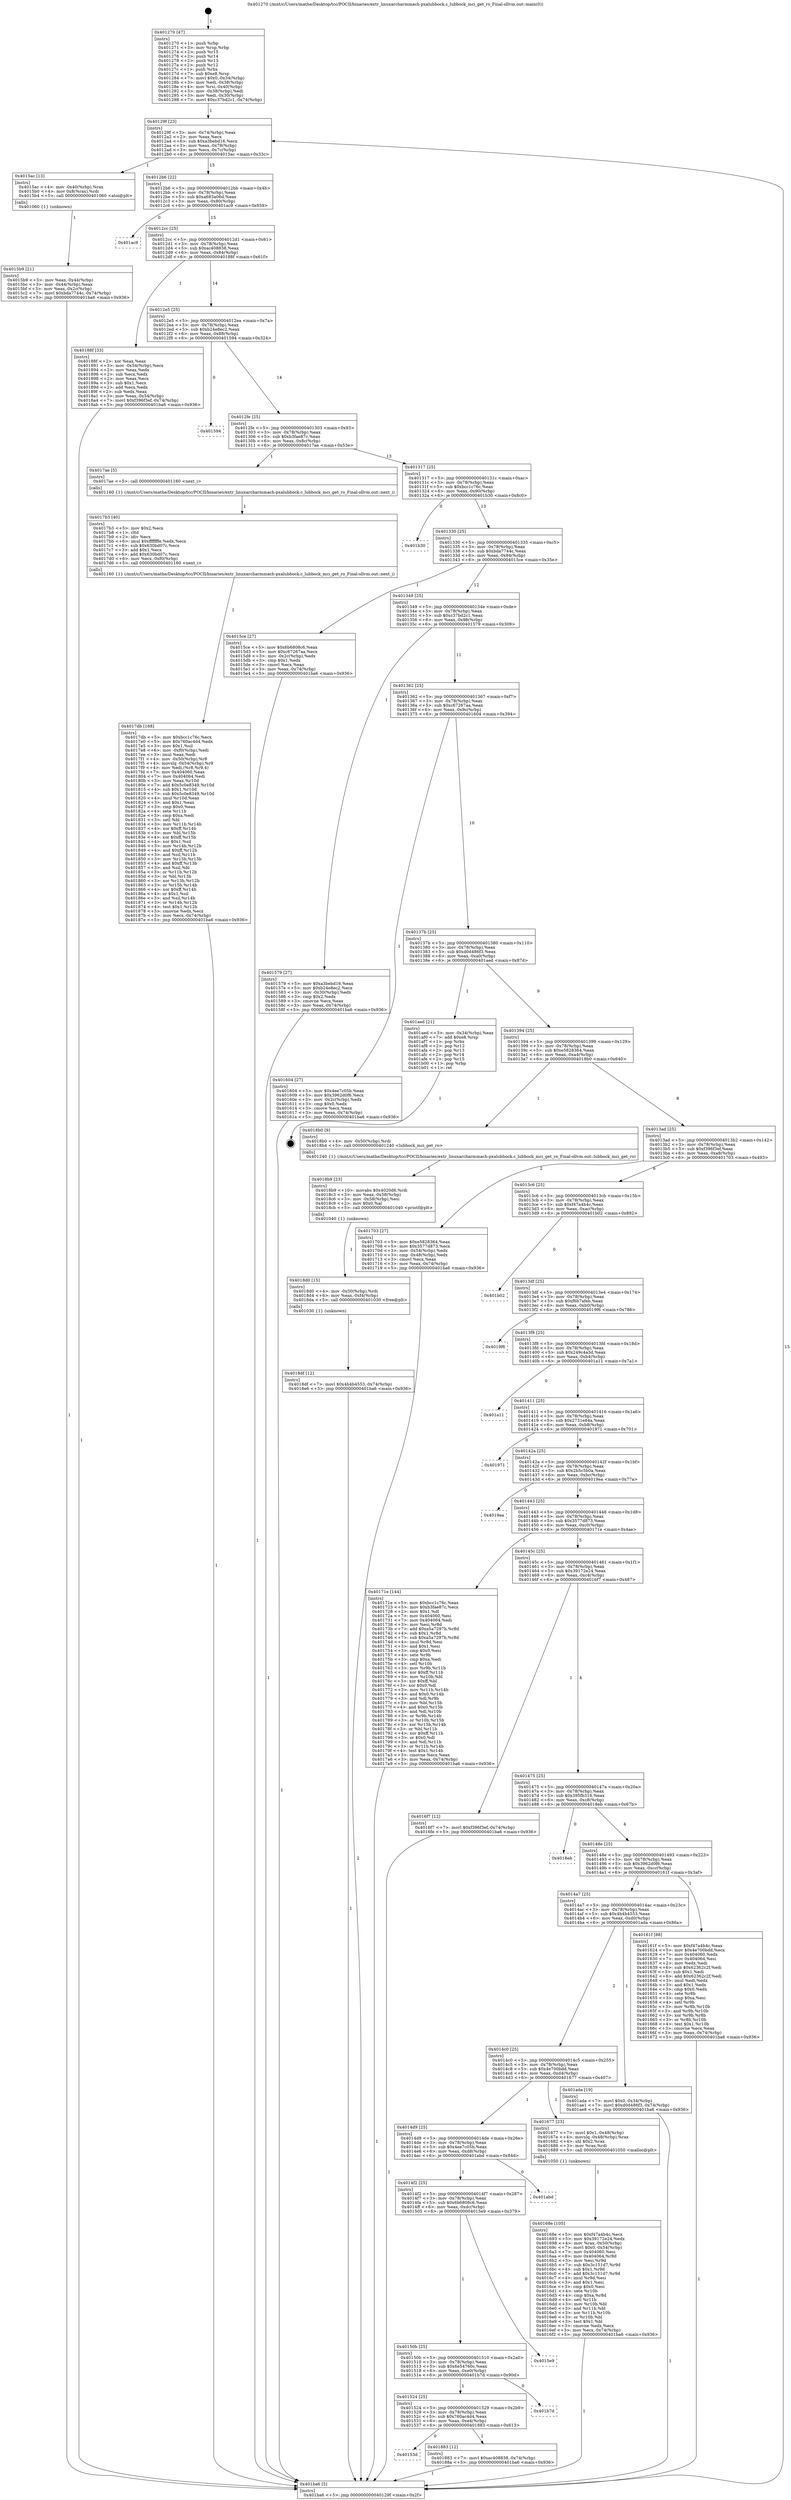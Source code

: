 digraph "0x401270" {
  label = "0x401270 (/mnt/c/Users/mathe/Desktop/tcc/POCII/binaries/extr_linuxarcharmmach-pxalubbock.c_lubbock_mci_get_ro_Final-ollvm.out::main(0))"
  labelloc = "t"
  node[shape=record]

  Entry [label="",width=0.3,height=0.3,shape=circle,fillcolor=black,style=filled]
  "0x40129f" [label="{
     0x40129f [23]\l
     | [instrs]\l
     &nbsp;&nbsp;0x40129f \<+3\>: mov -0x74(%rbp),%eax\l
     &nbsp;&nbsp;0x4012a2 \<+2\>: mov %eax,%ecx\l
     &nbsp;&nbsp;0x4012a4 \<+6\>: sub $0xa3bebd16,%ecx\l
     &nbsp;&nbsp;0x4012aa \<+3\>: mov %eax,-0x78(%rbp)\l
     &nbsp;&nbsp;0x4012ad \<+3\>: mov %ecx,-0x7c(%rbp)\l
     &nbsp;&nbsp;0x4012b0 \<+6\>: je 00000000004015ac \<main+0x33c\>\l
  }"]
  "0x4015ac" [label="{
     0x4015ac [13]\l
     | [instrs]\l
     &nbsp;&nbsp;0x4015ac \<+4\>: mov -0x40(%rbp),%rax\l
     &nbsp;&nbsp;0x4015b0 \<+4\>: mov 0x8(%rax),%rdi\l
     &nbsp;&nbsp;0x4015b4 \<+5\>: call 0000000000401060 \<atoi@plt\>\l
     | [calls]\l
     &nbsp;&nbsp;0x401060 \{1\} (unknown)\l
  }"]
  "0x4012b6" [label="{
     0x4012b6 [22]\l
     | [instrs]\l
     &nbsp;&nbsp;0x4012b6 \<+5\>: jmp 00000000004012bb \<main+0x4b\>\l
     &nbsp;&nbsp;0x4012bb \<+3\>: mov -0x78(%rbp),%eax\l
     &nbsp;&nbsp;0x4012be \<+5\>: sub $0xa683a06d,%eax\l
     &nbsp;&nbsp;0x4012c3 \<+3\>: mov %eax,-0x80(%rbp)\l
     &nbsp;&nbsp;0x4012c6 \<+6\>: je 0000000000401ac9 \<main+0x859\>\l
  }"]
  Exit [label="",width=0.3,height=0.3,shape=circle,fillcolor=black,style=filled,peripheries=2]
  "0x401ac9" [label="{
     0x401ac9\l
  }", style=dashed]
  "0x4012cc" [label="{
     0x4012cc [25]\l
     | [instrs]\l
     &nbsp;&nbsp;0x4012cc \<+5\>: jmp 00000000004012d1 \<main+0x61\>\l
     &nbsp;&nbsp;0x4012d1 \<+3\>: mov -0x78(%rbp),%eax\l
     &nbsp;&nbsp;0x4012d4 \<+5\>: sub $0xac408838,%eax\l
     &nbsp;&nbsp;0x4012d9 \<+6\>: mov %eax,-0x84(%rbp)\l
     &nbsp;&nbsp;0x4012df \<+6\>: je 000000000040188f \<main+0x61f\>\l
  }"]
  "0x4018df" [label="{
     0x4018df [12]\l
     | [instrs]\l
     &nbsp;&nbsp;0x4018df \<+7\>: movl $0x4b4b4553,-0x74(%rbp)\l
     &nbsp;&nbsp;0x4018e6 \<+5\>: jmp 0000000000401ba6 \<main+0x936\>\l
  }"]
  "0x40188f" [label="{
     0x40188f [33]\l
     | [instrs]\l
     &nbsp;&nbsp;0x40188f \<+2\>: xor %eax,%eax\l
     &nbsp;&nbsp;0x401891 \<+3\>: mov -0x54(%rbp),%ecx\l
     &nbsp;&nbsp;0x401894 \<+2\>: mov %eax,%edx\l
     &nbsp;&nbsp;0x401896 \<+2\>: sub %ecx,%edx\l
     &nbsp;&nbsp;0x401898 \<+2\>: mov %eax,%ecx\l
     &nbsp;&nbsp;0x40189a \<+3\>: sub $0x1,%ecx\l
     &nbsp;&nbsp;0x40189d \<+2\>: add %ecx,%edx\l
     &nbsp;&nbsp;0x40189f \<+2\>: sub %edx,%eax\l
     &nbsp;&nbsp;0x4018a1 \<+3\>: mov %eax,-0x54(%rbp)\l
     &nbsp;&nbsp;0x4018a4 \<+7\>: movl $0xf396f3ef,-0x74(%rbp)\l
     &nbsp;&nbsp;0x4018ab \<+5\>: jmp 0000000000401ba6 \<main+0x936\>\l
  }"]
  "0x4012e5" [label="{
     0x4012e5 [25]\l
     | [instrs]\l
     &nbsp;&nbsp;0x4012e5 \<+5\>: jmp 00000000004012ea \<main+0x7a\>\l
     &nbsp;&nbsp;0x4012ea \<+3\>: mov -0x78(%rbp),%eax\l
     &nbsp;&nbsp;0x4012ed \<+5\>: sub $0xb24e8ec2,%eax\l
     &nbsp;&nbsp;0x4012f2 \<+6\>: mov %eax,-0x88(%rbp)\l
     &nbsp;&nbsp;0x4012f8 \<+6\>: je 0000000000401594 \<main+0x324\>\l
  }"]
  "0x4018d0" [label="{
     0x4018d0 [15]\l
     | [instrs]\l
     &nbsp;&nbsp;0x4018d0 \<+4\>: mov -0x50(%rbp),%rdi\l
     &nbsp;&nbsp;0x4018d4 \<+6\>: mov %eax,-0xf4(%rbp)\l
     &nbsp;&nbsp;0x4018da \<+5\>: call 0000000000401030 \<free@plt\>\l
     | [calls]\l
     &nbsp;&nbsp;0x401030 \{1\} (unknown)\l
  }"]
  "0x401594" [label="{
     0x401594\l
  }", style=dashed]
  "0x4012fe" [label="{
     0x4012fe [25]\l
     | [instrs]\l
     &nbsp;&nbsp;0x4012fe \<+5\>: jmp 0000000000401303 \<main+0x93\>\l
     &nbsp;&nbsp;0x401303 \<+3\>: mov -0x78(%rbp),%eax\l
     &nbsp;&nbsp;0x401306 \<+5\>: sub $0xb3fae87c,%eax\l
     &nbsp;&nbsp;0x40130b \<+6\>: mov %eax,-0x8c(%rbp)\l
     &nbsp;&nbsp;0x401311 \<+6\>: je 00000000004017ae \<main+0x53e\>\l
  }"]
  "0x4018b9" [label="{
     0x4018b9 [23]\l
     | [instrs]\l
     &nbsp;&nbsp;0x4018b9 \<+10\>: movabs $0x4020d6,%rdi\l
     &nbsp;&nbsp;0x4018c3 \<+3\>: mov %eax,-0x58(%rbp)\l
     &nbsp;&nbsp;0x4018c6 \<+3\>: mov -0x58(%rbp),%esi\l
     &nbsp;&nbsp;0x4018c9 \<+2\>: mov $0x0,%al\l
     &nbsp;&nbsp;0x4018cb \<+5\>: call 0000000000401040 \<printf@plt\>\l
     | [calls]\l
     &nbsp;&nbsp;0x401040 \{1\} (unknown)\l
  }"]
  "0x4017ae" [label="{
     0x4017ae [5]\l
     | [instrs]\l
     &nbsp;&nbsp;0x4017ae \<+5\>: call 0000000000401160 \<next_i\>\l
     | [calls]\l
     &nbsp;&nbsp;0x401160 \{1\} (/mnt/c/Users/mathe/Desktop/tcc/POCII/binaries/extr_linuxarcharmmach-pxalubbock.c_lubbock_mci_get_ro_Final-ollvm.out::next_i)\l
  }"]
  "0x401317" [label="{
     0x401317 [25]\l
     | [instrs]\l
     &nbsp;&nbsp;0x401317 \<+5\>: jmp 000000000040131c \<main+0xac\>\l
     &nbsp;&nbsp;0x40131c \<+3\>: mov -0x78(%rbp),%eax\l
     &nbsp;&nbsp;0x40131f \<+5\>: sub $0xbcc1c76c,%eax\l
     &nbsp;&nbsp;0x401324 \<+6\>: mov %eax,-0x90(%rbp)\l
     &nbsp;&nbsp;0x40132a \<+6\>: je 0000000000401b30 \<main+0x8c0\>\l
  }"]
  "0x40153d" [label="{
     0x40153d\l
  }", style=dashed]
  "0x401b30" [label="{
     0x401b30\l
  }", style=dashed]
  "0x401330" [label="{
     0x401330 [25]\l
     | [instrs]\l
     &nbsp;&nbsp;0x401330 \<+5\>: jmp 0000000000401335 \<main+0xc5\>\l
     &nbsp;&nbsp;0x401335 \<+3\>: mov -0x78(%rbp),%eax\l
     &nbsp;&nbsp;0x401338 \<+5\>: sub $0xbda7744c,%eax\l
     &nbsp;&nbsp;0x40133d \<+6\>: mov %eax,-0x94(%rbp)\l
     &nbsp;&nbsp;0x401343 \<+6\>: je 00000000004015ce \<main+0x35e\>\l
  }"]
  "0x401883" [label="{
     0x401883 [12]\l
     | [instrs]\l
     &nbsp;&nbsp;0x401883 \<+7\>: movl $0xac408838,-0x74(%rbp)\l
     &nbsp;&nbsp;0x40188a \<+5\>: jmp 0000000000401ba6 \<main+0x936\>\l
  }"]
  "0x4015ce" [label="{
     0x4015ce [27]\l
     | [instrs]\l
     &nbsp;&nbsp;0x4015ce \<+5\>: mov $0x6b6808c6,%eax\l
     &nbsp;&nbsp;0x4015d3 \<+5\>: mov $0xc67267aa,%ecx\l
     &nbsp;&nbsp;0x4015d8 \<+3\>: mov -0x2c(%rbp),%edx\l
     &nbsp;&nbsp;0x4015db \<+3\>: cmp $0x1,%edx\l
     &nbsp;&nbsp;0x4015de \<+3\>: cmovl %ecx,%eax\l
     &nbsp;&nbsp;0x4015e1 \<+3\>: mov %eax,-0x74(%rbp)\l
     &nbsp;&nbsp;0x4015e4 \<+5\>: jmp 0000000000401ba6 \<main+0x936\>\l
  }"]
  "0x401349" [label="{
     0x401349 [25]\l
     | [instrs]\l
     &nbsp;&nbsp;0x401349 \<+5\>: jmp 000000000040134e \<main+0xde\>\l
     &nbsp;&nbsp;0x40134e \<+3\>: mov -0x78(%rbp),%eax\l
     &nbsp;&nbsp;0x401351 \<+5\>: sub $0xc37bd2c1,%eax\l
     &nbsp;&nbsp;0x401356 \<+6\>: mov %eax,-0x98(%rbp)\l
     &nbsp;&nbsp;0x40135c \<+6\>: je 0000000000401579 \<main+0x309\>\l
  }"]
  "0x401524" [label="{
     0x401524 [25]\l
     | [instrs]\l
     &nbsp;&nbsp;0x401524 \<+5\>: jmp 0000000000401529 \<main+0x2b9\>\l
     &nbsp;&nbsp;0x401529 \<+3\>: mov -0x78(%rbp),%eax\l
     &nbsp;&nbsp;0x40152c \<+5\>: sub $0x760ac4d4,%eax\l
     &nbsp;&nbsp;0x401531 \<+6\>: mov %eax,-0xe4(%rbp)\l
     &nbsp;&nbsp;0x401537 \<+6\>: je 0000000000401883 \<main+0x613\>\l
  }"]
  "0x401579" [label="{
     0x401579 [27]\l
     | [instrs]\l
     &nbsp;&nbsp;0x401579 \<+5\>: mov $0xa3bebd16,%eax\l
     &nbsp;&nbsp;0x40157e \<+5\>: mov $0xb24e8ec2,%ecx\l
     &nbsp;&nbsp;0x401583 \<+3\>: mov -0x30(%rbp),%edx\l
     &nbsp;&nbsp;0x401586 \<+3\>: cmp $0x2,%edx\l
     &nbsp;&nbsp;0x401589 \<+3\>: cmovne %ecx,%eax\l
     &nbsp;&nbsp;0x40158c \<+3\>: mov %eax,-0x74(%rbp)\l
     &nbsp;&nbsp;0x40158f \<+5\>: jmp 0000000000401ba6 \<main+0x936\>\l
  }"]
  "0x401362" [label="{
     0x401362 [25]\l
     | [instrs]\l
     &nbsp;&nbsp;0x401362 \<+5\>: jmp 0000000000401367 \<main+0xf7\>\l
     &nbsp;&nbsp;0x401367 \<+3\>: mov -0x78(%rbp),%eax\l
     &nbsp;&nbsp;0x40136a \<+5\>: sub $0xc67267aa,%eax\l
     &nbsp;&nbsp;0x40136f \<+6\>: mov %eax,-0x9c(%rbp)\l
     &nbsp;&nbsp;0x401375 \<+6\>: je 0000000000401604 \<main+0x394\>\l
  }"]
  "0x401ba6" [label="{
     0x401ba6 [5]\l
     | [instrs]\l
     &nbsp;&nbsp;0x401ba6 \<+5\>: jmp 000000000040129f \<main+0x2f\>\l
  }"]
  "0x401270" [label="{
     0x401270 [47]\l
     | [instrs]\l
     &nbsp;&nbsp;0x401270 \<+1\>: push %rbp\l
     &nbsp;&nbsp;0x401271 \<+3\>: mov %rsp,%rbp\l
     &nbsp;&nbsp;0x401274 \<+2\>: push %r15\l
     &nbsp;&nbsp;0x401276 \<+2\>: push %r14\l
     &nbsp;&nbsp;0x401278 \<+2\>: push %r13\l
     &nbsp;&nbsp;0x40127a \<+2\>: push %r12\l
     &nbsp;&nbsp;0x40127c \<+1\>: push %rbx\l
     &nbsp;&nbsp;0x40127d \<+7\>: sub $0xe8,%rsp\l
     &nbsp;&nbsp;0x401284 \<+7\>: movl $0x0,-0x34(%rbp)\l
     &nbsp;&nbsp;0x40128b \<+3\>: mov %edi,-0x38(%rbp)\l
     &nbsp;&nbsp;0x40128e \<+4\>: mov %rsi,-0x40(%rbp)\l
     &nbsp;&nbsp;0x401292 \<+3\>: mov -0x38(%rbp),%edi\l
     &nbsp;&nbsp;0x401295 \<+3\>: mov %edi,-0x30(%rbp)\l
     &nbsp;&nbsp;0x401298 \<+7\>: movl $0xc37bd2c1,-0x74(%rbp)\l
  }"]
  "0x4015b9" [label="{
     0x4015b9 [21]\l
     | [instrs]\l
     &nbsp;&nbsp;0x4015b9 \<+3\>: mov %eax,-0x44(%rbp)\l
     &nbsp;&nbsp;0x4015bc \<+3\>: mov -0x44(%rbp),%eax\l
     &nbsp;&nbsp;0x4015bf \<+3\>: mov %eax,-0x2c(%rbp)\l
     &nbsp;&nbsp;0x4015c2 \<+7\>: movl $0xbda7744c,-0x74(%rbp)\l
     &nbsp;&nbsp;0x4015c9 \<+5\>: jmp 0000000000401ba6 \<main+0x936\>\l
  }"]
  "0x401b7d" [label="{
     0x401b7d\l
  }", style=dashed]
  "0x401604" [label="{
     0x401604 [27]\l
     | [instrs]\l
     &nbsp;&nbsp;0x401604 \<+5\>: mov $0x4ee7c05b,%eax\l
     &nbsp;&nbsp;0x401609 \<+5\>: mov $0x3962d0f6,%ecx\l
     &nbsp;&nbsp;0x40160e \<+3\>: mov -0x2c(%rbp),%edx\l
     &nbsp;&nbsp;0x401611 \<+3\>: cmp $0x0,%edx\l
     &nbsp;&nbsp;0x401614 \<+3\>: cmove %ecx,%eax\l
     &nbsp;&nbsp;0x401617 \<+3\>: mov %eax,-0x74(%rbp)\l
     &nbsp;&nbsp;0x40161a \<+5\>: jmp 0000000000401ba6 \<main+0x936\>\l
  }"]
  "0x40137b" [label="{
     0x40137b [25]\l
     | [instrs]\l
     &nbsp;&nbsp;0x40137b \<+5\>: jmp 0000000000401380 \<main+0x110\>\l
     &nbsp;&nbsp;0x401380 \<+3\>: mov -0x78(%rbp),%eax\l
     &nbsp;&nbsp;0x401383 \<+5\>: sub $0xd0d486f3,%eax\l
     &nbsp;&nbsp;0x401388 \<+6\>: mov %eax,-0xa0(%rbp)\l
     &nbsp;&nbsp;0x40138e \<+6\>: je 0000000000401aed \<main+0x87d\>\l
  }"]
  "0x40150b" [label="{
     0x40150b [25]\l
     | [instrs]\l
     &nbsp;&nbsp;0x40150b \<+5\>: jmp 0000000000401510 \<main+0x2a0\>\l
     &nbsp;&nbsp;0x401510 \<+3\>: mov -0x78(%rbp),%eax\l
     &nbsp;&nbsp;0x401513 \<+5\>: sub $0x6e54760c,%eax\l
     &nbsp;&nbsp;0x401518 \<+6\>: mov %eax,-0xe0(%rbp)\l
     &nbsp;&nbsp;0x40151e \<+6\>: je 0000000000401b7d \<main+0x90d\>\l
  }"]
  "0x401aed" [label="{
     0x401aed [21]\l
     | [instrs]\l
     &nbsp;&nbsp;0x401aed \<+3\>: mov -0x34(%rbp),%eax\l
     &nbsp;&nbsp;0x401af0 \<+7\>: add $0xe8,%rsp\l
     &nbsp;&nbsp;0x401af7 \<+1\>: pop %rbx\l
     &nbsp;&nbsp;0x401af8 \<+2\>: pop %r12\l
     &nbsp;&nbsp;0x401afa \<+2\>: pop %r13\l
     &nbsp;&nbsp;0x401afc \<+2\>: pop %r14\l
     &nbsp;&nbsp;0x401afe \<+2\>: pop %r15\l
     &nbsp;&nbsp;0x401b00 \<+1\>: pop %rbp\l
     &nbsp;&nbsp;0x401b01 \<+1\>: ret\l
  }"]
  "0x401394" [label="{
     0x401394 [25]\l
     | [instrs]\l
     &nbsp;&nbsp;0x401394 \<+5\>: jmp 0000000000401399 \<main+0x129\>\l
     &nbsp;&nbsp;0x401399 \<+3\>: mov -0x78(%rbp),%eax\l
     &nbsp;&nbsp;0x40139c \<+5\>: sub $0xe5828364,%eax\l
     &nbsp;&nbsp;0x4013a1 \<+6\>: mov %eax,-0xa4(%rbp)\l
     &nbsp;&nbsp;0x4013a7 \<+6\>: je 00000000004018b0 \<main+0x640\>\l
  }"]
  "0x4015e9" [label="{
     0x4015e9\l
  }", style=dashed]
  "0x4018b0" [label="{
     0x4018b0 [9]\l
     | [instrs]\l
     &nbsp;&nbsp;0x4018b0 \<+4\>: mov -0x50(%rbp),%rdi\l
     &nbsp;&nbsp;0x4018b4 \<+5\>: call 0000000000401240 \<lubbock_mci_get_ro\>\l
     | [calls]\l
     &nbsp;&nbsp;0x401240 \{1\} (/mnt/c/Users/mathe/Desktop/tcc/POCII/binaries/extr_linuxarcharmmach-pxalubbock.c_lubbock_mci_get_ro_Final-ollvm.out::lubbock_mci_get_ro)\l
  }"]
  "0x4013ad" [label="{
     0x4013ad [25]\l
     | [instrs]\l
     &nbsp;&nbsp;0x4013ad \<+5\>: jmp 00000000004013b2 \<main+0x142\>\l
     &nbsp;&nbsp;0x4013b2 \<+3\>: mov -0x78(%rbp),%eax\l
     &nbsp;&nbsp;0x4013b5 \<+5\>: sub $0xf396f3ef,%eax\l
     &nbsp;&nbsp;0x4013ba \<+6\>: mov %eax,-0xa8(%rbp)\l
     &nbsp;&nbsp;0x4013c0 \<+6\>: je 0000000000401703 \<main+0x493\>\l
  }"]
  "0x4014f2" [label="{
     0x4014f2 [25]\l
     | [instrs]\l
     &nbsp;&nbsp;0x4014f2 \<+5\>: jmp 00000000004014f7 \<main+0x287\>\l
     &nbsp;&nbsp;0x4014f7 \<+3\>: mov -0x78(%rbp),%eax\l
     &nbsp;&nbsp;0x4014fa \<+5\>: sub $0x6b6808c6,%eax\l
     &nbsp;&nbsp;0x4014ff \<+6\>: mov %eax,-0xdc(%rbp)\l
     &nbsp;&nbsp;0x401505 \<+6\>: je 00000000004015e9 \<main+0x379\>\l
  }"]
  "0x401703" [label="{
     0x401703 [27]\l
     | [instrs]\l
     &nbsp;&nbsp;0x401703 \<+5\>: mov $0xe5828364,%eax\l
     &nbsp;&nbsp;0x401708 \<+5\>: mov $0x3577d873,%ecx\l
     &nbsp;&nbsp;0x40170d \<+3\>: mov -0x54(%rbp),%edx\l
     &nbsp;&nbsp;0x401710 \<+3\>: cmp -0x48(%rbp),%edx\l
     &nbsp;&nbsp;0x401713 \<+3\>: cmovl %ecx,%eax\l
     &nbsp;&nbsp;0x401716 \<+3\>: mov %eax,-0x74(%rbp)\l
     &nbsp;&nbsp;0x401719 \<+5\>: jmp 0000000000401ba6 \<main+0x936\>\l
  }"]
  "0x4013c6" [label="{
     0x4013c6 [25]\l
     | [instrs]\l
     &nbsp;&nbsp;0x4013c6 \<+5\>: jmp 00000000004013cb \<main+0x15b\>\l
     &nbsp;&nbsp;0x4013cb \<+3\>: mov -0x78(%rbp),%eax\l
     &nbsp;&nbsp;0x4013ce \<+5\>: sub $0xf47a4b4c,%eax\l
     &nbsp;&nbsp;0x4013d3 \<+6\>: mov %eax,-0xac(%rbp)\l
     &nbsp;&nbsp;0x4013d9 \<+6\>: je 0000000000401b02 \<main+0x892\>\l
  }"]
  "0x401abd" [label="{
     0x401abd\l
  }", style=dashed]
  "0x401b02" [label="{
     0x401b02\l
  }", style=dashed]
  "0x4013df" [label="{
     0x4013df [25]\l
     | [instrs]\l
     &nbsp;&nbsp;0x4013df \<+5\>: jmp 00000000004013e4 \<main+0x174\>\l
     &nbsp;&nbsp;0x4013e4 \<+3\>: mov -0x78(%rbp),%eax\l
     &nbsp;&nbsp;0x4013e7 \<+5\>: sub $0xf6b7afeb,%eax\l
     &nbsp;&nbsp;0x4013ec \<+6\>: mov %eax,-0xb0(%rbp)\l
     &nbsp;&nbsp;0x4013f2 \<+6\>: je 00000000004019f6 \<main+0x786\>\l
  }"]
  "0x4017db" [label="{
     0x4017db [168]\l
     | [instrs]\l
     &nbsp;&nbsp;0x4017db \<+5\>: mov $0xbcc1c76c,%ecx\l
     &nbsp;&nbsp;0x4017e0 \<+5\>: mov $0x760ac4d4,%edx\l
     &nbsp;&nbsp;0x4017e5 \<+3\>: mov $0x1,%sil\l
     &nbsp;&nbsp;0x4017e8 \<+6\>: mov -0xf0(%rbp),%edi\l
     &nbsp;&nbsp;0x4017ee \<+3\>: imul %eax,%edi\l
     &nbsp;&nbsp;0x4017f1 \<+4\>: mov -0x50(%rbp),%r8\l
     &nbsp;&nbsp;0x4017f5 \<+4\>: movslq -0x54(%rbp),%r9\l
     &nbsp;&nbsp;0x4017f9 \<+4\>: mov %edi,(%r8,%r9,4)\l
     &nbsp;&nbsp;0x4017fd \<+7\>: mov 0x404060,%eax\l
     &nbsp;&nbsp;0x401804 \<+7\>: mov 0x404064,%edi\l
     &nbsp;&nbsp;0x40180b \<+3\>: mov %eax,%r10d\l
     &nbsp;&nbsp;0x40180e \<+7\>: add $0x5c0e8349,%r10d\l
     &nbsp;&nbsp;0x401815 \<+4\>: sub $0x1,%r10d\l
     &nbsp;&nbsp;0x401819 \<+7\>: sub $0x5c0e8349,%r10d\l
     &nbsp;&nbsp;0x401820 \<+4\>: imul %r10d,%eax\l
     &nbsp;&nbsp;0x401824 \<+3\>: and $0x1,%eax\l
     &nbsp;&nbsp;0x401827 \<+3\>: cmp $0x0,%eax\l
     &nbsp;&nbsp;0x40182a \<+4\>: sete %r11b\l
     &nbsp;&nbsp;0x40182e \<+3\>: cmp $0xa,%edi\l
     &nbsp;&nbsp;0x401831 \<+3\>: setl %bl\l
     &nbsp;&nbsp;0x401834 \<+3\>: mov %r11b,%r14b\l
     &nbsp;&nbsp;0x401837 \<+4\>: xor $0xff,%r14b\l
     &nbsp;&nbsp;0x40183b \<+3\>: mov %bl,%r15b\l
     &nbsp;&nbsp;0x40183e \<+4\>: xor $0xff,%r15b\l
     &nbsp;&nbsp;0x401842 \<+4\>: xor $0x1,%sil\l
     &nbsp;&nbsp;0x401846 \<+3\>: mov %r14b,%r12b\l
     &nbsp;&nbsp;0x401849 \<+4\>: and $0xff,%r12b\l
     &nbsp;&nbsp;0x40184d \<+3\>: and %sil,%r11b\l
     &nbsp;&nbsp;0x401850 \<+3\>: mov %r15b,%r13b\l
     &nbsp;&nbsp;0x401853 \<+4\>: and $0xff,%r13b\l
     &nbsp;&nbsp;0x401857 \<+3\>: and %sil,%bl\l
     &nbsp;&nbsp;0x40185a \<+3\>: or %r11b,%r12b\l
     &nbsp;&nbsp;0x40185d \<+3\>: or %bl,%r13b\l
     &nbsp;&nbsp;0x401860 \<+3\>: xor %r13b,%r12b\l
     &nbsp;&nbsp;0x401863 \<+3\>: or %r15b,%r14b\l
     &nbsp;&nbsp;0x401866 \<+4\>: xor $0xff,%r14b\l
     &nbsp;&nbsp;0x40186a \<+4\>: or $0x1,%sil\l
     &nbsp;&nbsp;0x40186e \<+3\>: and %sil,%r14b\l
     &nbsp;&nbsp;0x401871 \<+3\>: or %r14b,%r12b\l
     &nbsp;&nbsp;0x401874 \<+4\>: test $0x1,%r12b\l
     &nbsp;&nbsp;0x401878 \<+3\>: cmovne %edx,%ecx\l
     &nbsp;&nbsp;0x40187b \<+3\>: mov %ecx,-0x74(%rbp)\l
     &nbsp;&nbsp;0x40187e \<+5\>: jmp 0000000000401ba6 \<main+0x936\>\l
  }"]
  "0x4019f6" [label="{
     0x4019f6\l
  }", style=dashed]
  "0x4013f8" [label="{
     0x4013f8 [25]\l
     | [instrs]\l
     &nbsp;&nbsp;0x4013f8 \<+5\>: jmp 00000000004013fd \<main+0x18d\>\l
     &nbsp;&nbsp;0x4013fd \<+3\>: mov -0x78(%rbp),%eax\l
     &nbsp;&nbsp;0x401400 \<+5\>: sub $0x249c4a3d,%eax\l
     &nbsp;&nbsp;0x401405 \<+6\>: mov %eax,-0xb4(%rbp)\l
     &nbsp;&nbsp;0x40140b \<+6\>: je 0000000000401a11 \<main+0x7a1\>\l
  }"]
  "0x4017b3" [label="{
     0x4017b3 [40]\l
     | [instrs]\l
     &nbsp;&nbsp;0x4017b3 \<+5\>: mov $0x2,%ecx\l
     &nbsp;&nbsp;0x4017b8 \<+1\>: cltd\l
     &nbsp;&nbsp;0x4017b9 \<+2\>: idiv %ecx\l
     &nbsp;&nbsp;0x4017bb \<+6\>: imul $0xfffffffe,%edx,%ecx\l
     &nbsp;&nbsp;0x4017c1 \<+6\>: sub $0x630bd07c,%ecx\l
     &nbsp;&nbsp;0x4017c7 \<+3\>: add $0x1,%ecx\l
     &nbsp;&nbsp;0x4017ca \<+6\>: add $0x630bd07c,%ecx\l
     &nbsp;&nbsp;0x4017d0 \<+6\>: mov %ecx,-0xf0(%rbp)\l
     &nbsp;&nbsp;0x4017d6 \<+5\>: call 0000000000401160 \<next_i\>\l
     | [calls]\l
     &nbsp;&nbsp;0x401160 \{1\} (/mnt/c/Users/mathe/Desktop/tcc/POCII/binaries/extr_linuxarcharmmach-pxalubbock.c_lubbock_mci_get_ro_Final-ollvm.out::next_i)\l
  }"]
  "0x401a11" [label="{
     0x401a11\l
  }", style=dashed]
  "0x401411" [label="{
     0x401411 [25]\l
     | [instrs]\l
     &nbsp;&nbsp;0x401411 \<+5\>: jmp 0000000000401416 \<main+0x1a6\>\l
     &nbsp;&nbsp;0x401416 \<+3\>: mov -0x78(%rbp),%eax\l
     &nbsp;&nbsp;0x401419 \<+5\>: sub $0x2731e84a,%eax\l
     &nbsp;&nbsp;0x40141e \<+6\>: mov %eax,-0xb8(%rbp)\l
     &nbsp;&nbsp;0x401424 \<+6\>: je 0000000000401971 \<main+0x701\>\l
  }"]
  "0x40168e" [label="{
     0x40168e [105]\l
     | [instrs]\l
     &nbsp;&nbsp;0x40168e \<+5\>: mov $0xf47a4b4c,%ecx\l
     &nbsp;&nbsp;0x401693 \<+5\>: mov $0x39172e24,%edx\l
     &nbsp;&nbsp;0x401698 \<+4\>: mov %rax,-0x50(%rbp)\l
     &nbsp;&nbsp;0x40169c \<+7\>: movl $0x0,-0x54(%rbp)\l
     &nbsp;&nbsp;0x4016a3 \<+7\>: mov 0x404060,%esi\l
     &nbsp;&nbsp;0x4016aa \<+8\>: mov 0x404064,%r8d\l
     &nbsp;&nbsp;0x4016b2 \<+3\>: mov %esi,%r9d\l
     &nbsp;&nbsp;0x4016b5 \<+7\>: sub $0x3c151d7,%r9d\l
     &nbsp;&nbsp;0x4016bc \<+4\>: sub $0x1,%r9d\l
     &nbsp;&nbsp;0x4016c0 \<+7\>: add $0x3c151d7,%r9d\l
     &nbsp;&nbsp;0x4016c7 \<+4\>: imul %r9d,%esi\l
     &nbsp;&nbsp;0x4016cb \<+3\>: and $0x1,%esi\l
     &nbsp;&nbsp;0x4016ce \<+3\>: cmp $0x0,%esi\l
     &nbsp;&nbsp;0x4016d1 \<+4\>: sete %r10b\l
     &nbsp;&nbsp;0x4016d5 \<+4\>: cmp $0xa,%r8d\l
     &nbsp;&nbsp;0x4016d9 \<+4\>: setl %r11b\l
     &nbsp;&nbsp;0x4016dd \<+3\>: mov %r10b,%bl\l
     &nbsp;&nbsp;0x4016e0 \<+3\>: and %r11b,%bl\l
     &nbsp;&nbsp;0x4016e3 \<+3\>: xor %r11b,%r10b\l
     &nbsp;&nbsp;0x4016e6 \<+3\>: or %r10b,%bl\l
     &nbsp;&nbsp;0x4016e9 \<+3\>: test $0x1,%bl\l
     &nbsp;&nbsp;0x4016ec \<+3\>: cmovne %edx,%ecx\l
     &nbsp;&nbsp;0x4016ef \<+3\>: mov %ecx,-0x74(%rbp)\l
     &nbsp;&nbsp;0x4016f2 \<+5\>: jmp 0000000000401ba6 \<main+0x936\>\l
  }"]
  "0x401971" [label="{
     0x401971\l
  }", style=dashed]
  "0x40142a" [label="{
     0x40142a [25]\l
     | [instrs]\l
     &nbsp;&nbsp;0x40142a \<+5\>: jmp 000000000040142f \<main+0x1bf\>\l
     &nbsp;&nbsp;0x40142f \<+3\>: mov -0x78(%rbp),%eax\l
     &nbsp;&nbsp;0x401432 \<+5\>: sub $0x2b5c5b0a,%eax\l
     &nbsp;&nbsp;0x401437 \<+6\>: mov %eax,-0xbc(%rbp)\l
     &nbsp;&nbsp;0x40143d \<+6\>: je 00000000004019ea \<main+0x77a\>\l
  }"]
  "0x4014d9" [label="{
     0x4014d9 [25]\l
     | [instrs]\l
     &nbsp;&nbsp;0x4014d9 \<+5\>: jmp 00000000004014de \<main+0x26e\>\l
     &nbsp;&nbsp;0x4014de \<+3\>: mov -0x78(%rbp),%eax\l
     &nbsp;&nbsp;0x4014e1 \<+5\>: sub $0x4ee7c05b,%eax\l
     &nbsp;&nbsp;0x4014e6 \<+6\>: mov %eax,-0xd8(%rbp)\l
     &nbsp;&nbsp;0x4014ec \<+6\>: je 0000000000401abd \<main+0x84d\>\l
  }"]
  "0x4019ea" [label="{
     0x4019ea\l
  }", style=dashed]
  "0x401443" [label="{
     0x401443 [25]\l
     | [instrs]\l
     &nbsp;&nbsp;0x401443 \<+5\>: jmp 0000000000401448 \<main+0x1d8\>\l
     &nbsp;&nbsp;0x401448 \<+3\>: mov -0x78(%rbp),%eax\l
     &nbsp;&nbsp;0x40144b \<+5\>: sub $0x3577d873,%eax\l
     &nbsp;&nbsp;0x401450 \<+6\>: mov %eax,-0xc0(%rbp)\l
     &nbsp;&nbsp;0x401456 \<+6\>: je 000000000040171e \<main+0x4ae\>\l
  }"]
  "0x401677" [label="{
     0x401677 [23]\l
     | [instrs]\l
     &nbsp;&nbsp;0x401677 \<+7\>: movl $0x1,-0x48(%rbp)\l
     &nbsp;&nbsp;0x40167e \<+4\>: movslq -0x48(%rbp),%rax\l
     &nbsp;&nbsp;0x401682 \<+4\>: shl $0x2,%rax\l
     &nbsp;&nbsp;0x401686 \<+3\>: mov %rax,%rdi\l
     &nbsp;&nbsp;0x401689 \<+5\>: call 0000000000401050 \<malloc@plt\>\l
     | [calls]\l
     &nbsp;&nbsp;0x401050 \{1\} (unknown)\l
  }"]
  "0x40171e" [label="{
     0x40171e [144]\l
     | [instrs]\l
     &nbsp;&nbsp;0x40171e \<+5\>: mov $0xbcc1c76c,%eax\l
     &nbsp;&nbsp;0x401723 \<+5\>: mov $0xb3fae87c,%ecx\l
     &nbsp;&nbsp;0x401728 \<+2\>: mov $0x1,%dl\l
     &nbsp;&nbsp;0x40172a \<+7\>: mov 0x404060,%esi\l
     &nbsp;&nbsp;0x401731 \<+7\>: mov 0x404064,%edi\l
     &nbsp;&nbsp;0x401738 \<+3\>: mov %esi,%r8d\l
     &nbsp;&nbsp;0x40173b \<+7\>: add $0xa5a7297b,%r8d\l
     &nbsp;&nbsp;0x401742 \<+4\>: sub $0x1,%r8d\l
     &nbsp;&nbsp;0x401746 \<+7\>: sub $0xa5a7297b,%r8d\l
     &nbsp;&nbsp;0x40174d \<+4\>: imul %r8d,%esi\l
     &nbsp;&nbsp;0x401751 \<+3\>: and $0x1,%esi\l
     &nbsp;&nbsp;0x401754 \<+3\>: cmp $0x0,%esi\l
     &nbsp;&nbsp;0x401757 \<+4\>: sete %r9b\l
     &nbsp;&nbsp;0x40175b \<+3\>: cmp $0xa,%edi\l
     &nbsp;&nbsp;0x40175e \<+4\>: setl %r10b\l
     &nbsp;&nbsp;0x401762 \<+3\>: mov %r9b,%r11b\l
     &nbsp;&nbsp;0x401765 \<+4\>: xor $0xff,%r11b\l
     &nbsp;&nbsp;0x401769 \<+3\>: mov %r10b,%bl\l
     &nbsp;&nbsp;0x40176c \<+3\>: xor $0xff,%bl\l
     &nbsp;&nbsp;0x40176f \<+3\>: xor $0x0,%dl\l
     &nbsp;&nbsp;0x401772 \<+3\>: mov %r11b,%r14b\l
     &nbsp;&nbsp;0x401775 \<+4\>: and $0x0,%r14b\l
     &nbsp;&nbsp;0x401779 \<+3\>: and %dl,%r9b\l
     &nbsp;&nbsp;0x40177c \<+3\>: mov %bl,%r15b\l
     &nbsp;&nbsp;0x40177f \<+4\>: and $0x0,%r15b\l
     &nbsp;&nbsp;0x401783 \<+3\>: and %dl,%r10b\l
     &nbsp;&nbsp;0x401786 \<+3\>: or %r9b,%r14b\l
     &nbsp;&nbsp;0x401789 \<+3\>: or %r10b,%r15b\l
     &nbsp;&nbsp;0x40178c \<+3\>: xor %r15b,%r14b\l
     &nbsp;&nbsp;0x40178f \<+3\>: or %bl,%r11b\l
     &nbsp;&nbsp;0x401792 \<+4\>: xor $0xff,%r11b\l
     &nbsp;&nbsp;0x401796 \<+3\>: or $0x0,%dl\l
     &nbsp;&nbsp;0x401799 \<+3\>: and %dl,%r11b\l
     &nbsp;&nbsp;0x40179c \<+3\>: or %r11b,%r14b\l
     &nbsp;&nbsp;0x40179f \<+4\>: test $0x1,%r14b\l
     &nbsp;&nbsp;0x4017a3 \<+3\>: cmovne %ecx,%eax\l
     &nbsp;&nbsp;0x4017a6 \<+3\>: mov %eax,-0x74(%rbp)\l
     &nbsp;&nbsp;0x4017a9 \<+5\>: jmp 0000000000401ba6 \<main+0x936\>\l
  }"]
  "0x40145c" [label="{
     0x40145c [25]\l
     | [instrs]\l
     &nbsp;&nbsp;0x40145c \<+5\>: jmp 0000000000401461 \<main+0x1f1\>\l
     &nbsp;&nbsp;0x401461 \<+3\>: mov -0x78(%rbp),%eax\l
     &nbsp;&nbsp;0x401464 \<+5\>: sub $0x39172e24,%eax\l
     &nbsp;&nbsp;0x401469 \<+6\>: mov %eax,-0xc4(%rbp)\l
     &nbsp;&nbsp;0x40146f \<+6\>: je 00000000004016f7 \<main+0x487\>\l
  }"]
  "0x4014c0" [label="{
     0x4014c0 [25]\l
     | [instrs]\l
     &nbsp;&nbsp;0x4014c0 \<+5\>: jmp 00000000004014c5 \<main+0x255\>\l
     &nbsp;&nbsp;0x4014c5 \<+3\>: mov -0x78(%rbp),%eax\l
     &nbsp;&nbsp;0x4014c8 \<+5\>: sub $0x4e700bdd,%eax\l
     &nbsp;&nbsp;0x4014cd \<+6\>: mov %eax,-0xd4(%rbp)\l
     &nbsp;&nbsp;0x4014d3 \<+6\>: je 0000000000401677 \<main+0x407\>\l
  }"]
  "0x4016f7" [label="{
     0x4016f7 [12]\l
     | [instrs]\l
     &nbsp;&nbsp;0x4016f7 \<+7\>: movl $0xf396f3ef,-0x74(%rbp)\l
     &nbsp;&nbsp;0x4016fe \<+5\>: jmp 0000000000401ba6 \<main+0x936\>\l
  }"]
  "0x401475" [label="{
     0x401475 [25]\l
     | [instrs]\l
     &nbsp;&nbsp;0x401475 \<+5\>: jmp 000000000040147a \<main+0x20a\>\l
     &nbsp;&nbsp;0x40147a \<+3\>: mov -0x78(%rbp),%eax\l
     &nbsp;&nbsp;0x40147d \<+5\>: sub $0x395fb316,%eax\l
     &nbsp;&nbsp;0x401482 \<+6\>: mov %eax,-0xc8(%rbp)\l
     &nbsp;&nbsp;0x401488 \<+6\>: je 00000000004018eb \<main+0x67b\>\l
  }"]
  "0x401ada" [label="{
     0x401ada [19]\l
     | [instrs]\l
     &nbsp;&nbsp;0x401ada \<+7\>: movl $0x0,-0x34(%rbp)\l
     &nbsp;&nbsp;0x401ae1 \<+7\>: movl $0xd0d486f3,-0x74(%rbp)\l
     &nbsp;&nbsp;0x401ae8 \<+5\>: jmp 0000000000401ba6 \<main+0x936\>\l
  }"]
  "0x4018eb" [label="{
     0x4018eb\l
  }", style=dashed]
  "0x40148e" [label="{
     0x40148e [25]\l
     | [instrs]\l
     &nbsp;&nbsp;0x40148e \<+5\>: jmp 0000000000401493 \<main+0x223\>\l
     &nbsp;&nbsp;0x401493 \<+3\>: mov -0x78(%rbp),%eax\l
     &nbsp;&nbsp;0x401496 \<+5\>: sub $0x3962d0f6,%eax\l
     &nbsp;&nbsp;0x40149b \<+6\>: mov %eax,-0xcc(%rbp)\l
     &nbsp;&nbsp;0x4014a1 \<+6\>: je 000000000040161f \<main+0x3af\>\l
  }"]
  "0x4014a7" [label="{
     0x4014a7 [25]\l
     | [instrs]\l
     &nbsp;&nbsp;0x4014a7 \<+5\>: jmp 00000000004014ac \<main+0x23c\>\l
     &nbsp;&nbsp;0x4014ac \<+3\>: mov -0x78(%rbp),%eax\l
     &nbsp;&nbsp;0x4014af \<+5\>: sub $0x4b4b4553,%eax\l
     &nbsp;&nbsp;0x4014b4 \<+6\>: mov %eax,-0xd0(%rbp)\l
     &nbsp;&nbsp;0x4014ba \<+6\>: je 0000000000401ada \<main+0x86a\>\l
  }"]
  "0x40161f" [label="{
     0x40161f [88]\l
     | [instrs]\l
     &nbsp;&nbsp;0x40161f \<+5\>: mov $0xf47a4b4c,%eax\l
     &nbsp;&nbsp;0x401624 \<+5\>: mov $0x4e700bdd,%ecx\l
     &nbsp;&nbsp;0x401629 \<+7\>: mov 0x404060,%edx\l
     &nbsp;&nbsp;0x401630 \<+7\>: mov 0x404064,%esi\l
     &nbsp;&nbsp;0x401637 \<+2\>: mov %edx,%edi\l
     &nbsp;&nbsp;0x401639 \<+6\>: sub $0x62362c2f,%edi\l
     &nbsp;&nbsp;0x40163f \<+3\>: sub $0x1,%edi\l
     &nbsp;&nbsp;0x401642 \<+6\>: add $0x62362c2f,%edi\l
     &nbsp;&nbsp;0x401648 \<+3\>: imul %edi,%edx\l
     &nbsp;&nbsp;0x40164b \<+3\>: and $0x1,%edx\l
     &nbsp;&nbsp;0x40164e \<+3\>: cmp $0x0,%edx\l
     &nbsp;&nbsp;0x401651 \<+4\>: sete %r8b\l
     &nbsp;&nbsp;0x401655 \<+3\>: cmp $0xa,%esi\l
     &nbsp;&nbsp;0x401658 \<+4\>: setl %r9b\l
     &nbsp;&nbsp;0x40165c \<+3\>: mov %r8b,%r10b\l
     &nbsp;&nbsp;0x40165f \<+3\>: and %r9b,%r10b\l
     &nbsp;&nbsp;0x401662 \<+3\>: xor %r9b,%r8b\l
     &nbsp;&nbsp;0x401665 \<+3\>: or %r8b,%r10b\l
     &nbsp;&nbsp;0x401668 \<+4\>: test $0x1,%r10b\l
     &nbsp;&nbsp;0x40166c \<+3\>: cmovne %ecx,%eax\l
     &nbsp;&nbsp;0x40166f \<+3\>: mov %eax,-0x74(%rbp)\l
     &nbsp;&nbsp;0x401672 \<+5\>: jmp 0000000000401ba6 \<main+0x936\>\l
  }"]
  Entry -> "0x401270" [label=" 1"]
  "0x40129f" -> "0x4015ac" [label=" 1"]
  "0x40129f" -> "0x4012b6" [label=" 15"]
  "0x401aed" -> Exit [label=" 1"]
  "0x4012b6" -> "0x401ac9" [label=" 0"]
  "0x4012b6" -> "0x4012cc" [label=" 15"]
  "0x401ada" -> "0x401ba6" [label=" 1"]
  "0x4012cc" -> "0x40188f" [label=" 1"]
  "0x4012cc" -> "0x4012e5" [label=" 14"]
  "0x4018df" -> "0x401ba6" [label=" 1"]
  "0x4012e5" -> "0x401594" [label=" 0"]
  "0x4012e5" -> "0x4012fe" [label=" 14"]
  "0x4018d0" -> "0x4018df" [label=" 1"]
  "0x4012fe" -> "0x4017ae" [label=" 1"]
  "0x4012fe" -> "0x401317" [label=" 13"]
  "0x4018b9" -> "0x4018d0" [label=" 1"]
  "0x401317" -> "0x401b30" [label=" 0"]
  "0x401317" -> "0x401330" [label=" 13"]
  "0x4018b0" -> "0x4018b9" [label=" 1"]
  "0x401330" -> "0x4015ce" [label=" 1"]
  "0x401330" -> "0x401349" [label=" 12"]
  "0x40188f" -> "0x401ba6" [label=" 1"]
  "0x401349" -> "0x401579" [label=" 1"]
  "0x401349" -> "0x401362" [label=" 11"]
  "0x401579" -> "0x401ba6" [label=" 1"]
  "0x401270" -> "0x40129f" [label=" 1"]
  "0x401ba6" -> "0x40129f" [label=" 15"]
  "0x4015ac" -> "0x4015b9" [label=" 1"]
  "0x4015b9" -> "0x401ba6" [label=" 1"]
  "0x4015ce" -> "0x401ba6" [label=" 1"]
  "0x401524" -> "0x40153d" [label=" 0"]
  "0x401362" -> "0x401604" [label=" 1"]
  "0x401362" -> "0x40137b" [label=" 10"]
  "0x401604" -> "0x401ba6" [label=" 1"]
  "0x401524" -> "0x401883" [label=" 1"]
  "0x40137b" -> "0x401aed" [label=" 1"]
  "0x40137b" -> "0x401394" [label=" 9"]
  "0x40150b" -> "0x401524" [label=" 1"]
  "0x401394" -> "0x4018b0" [label=" 1"]
  "0x401394" -> "0x4013ad" [label=" 8"]
  "0x40150b" -> "0x401b7d" [label=" 0"]
  "0x4013ad" -> "0x401703" [label=" 2"]
  "0x4013ad" -> "0x4013c6" [label=" 6"]
  "0x4014f2" -> "0x40150b" [label=" 1"]
  "0x4013c6" -> "0x401b02" [label=" 0"]
  "0x4013c6" -> "0x4013df" [label=" 6"]
  "0x4014f2" -> "0x4015e9" [label=" 0"]
  "0x4013df" -> "0x4019f6" [label=" 0"]
  "0x4013df" -> "0x4013f8" [label=" 6"]
  "0x4014d9" -> "0x4014f2" [label=" 1"]
  "0x4013f8" -> "0x401a11" [label=" 0"]
  "0x4013f8" -> "0x401411" [label=" 6"]
  "0x4014d9" -> "0x401abd" [label=" 0"]
  "0x401411" -> "0x401971" [label=" 0"]
  "0x401411" -> "0x40142a" [label=" 6"]
  "0x401883" -> "0x401ba6" [label=" 1"]
  "0x40142a" -> "0x4019ea" [label=" 0"]
  "0x40142a" -> "0x401443" [label=" 6"]
  "0x4017db" -> "0x401ba6" [label=" 1"]
  "0x401443" -> "0x40171e" [label=" 1"]
  "0x401443" -> "0x40145c" [label=" 5"]
  "0x4017b3" -> "0x4017db" [label=" 1"]
  "0x40145c" -> "0x4016f7" [label=" 1"]
  "0x40145c" -> "0x401475" [label=" 4"]
  "0x40171e" -> "0x401ba6" [label=" 1"]
  "0x401475" -> "0x4018eb" [label=" 0"]
  "0x401475" -> "0x40148e" [label=" 4"]
  "0x401703" -> "0x401ba6" [label=" 2"]
  "0x40148e" -> "0x40161f" [label=" 1"]
  "0x40148e" -> "0x4014a7" [label=" 3"]
  "0x40161f" -> "0x401ba6" [label=" 1"]
  "0x4016f7" -> "0x401ba6" [label=" 1"]
  "0x4014a7" -> "0x401ada" [label=" 1"]
  "0x4014a7" -> "0x4014c0" [label=" 2"]
  "0x4017ae" -> "0x4017b3" [label=" 1"]
  "0x4014c0" -> "0x401677" [label=" 1"]
  "0x4014c0" -> "0x4014d9" [label=" 1"]
  "0x401677" -> "0x40168e" [label=" 1"]
  "0x40168e" -> "0x401ba6" [label=" 1"]
}
